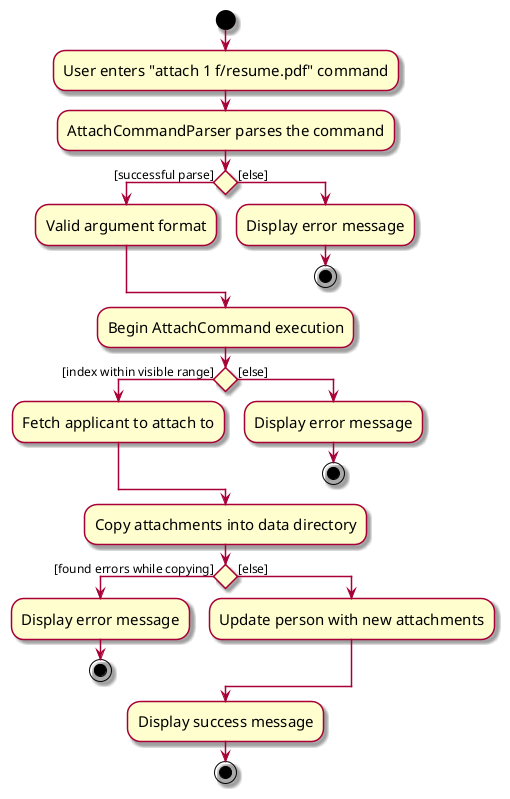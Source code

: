 @startuml
skin rose
skinparam ActivityFontSize 15
skinparam ArrowFontSize 12
start
:User enters "attach 1 f/resume.pdf" command;
:AttachCommandParser parses the command;
if () then ([successful parse])
    :Valid argument format;
else ([else])
    :Display error message;
    stop
endif
:Begin AttachCommand execution;
if () then ([index within visible range])
    :Fetch applicant to attach to;
else ([else])
    :Display error message;
    stop
endif
:Copy attachments into data directory;
if () then ([found errors while copying])
    :Display error message;
    stop
else ([else])
    :Update person with new attachments;
endif
:Display success message;
stop
@enduml
